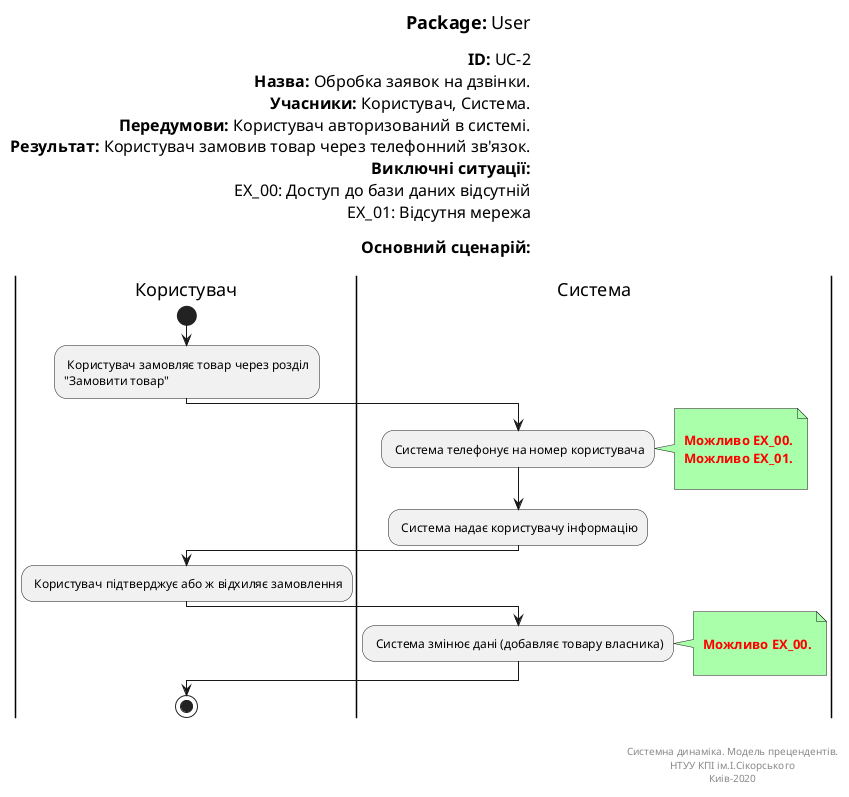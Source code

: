@startuml
left header
<font color=000 size=18><b>Package:</b> User

<font color=000 size=16><b>ID:</b> UC-2
<font color=000 size=16><b>Назва:</b> Обробка заявок на дзвінки.
<font color=000 size=16><b>Учасники:</b> Користувач, Система.
<font color=000 size=16><b>Передумови:</b> Користувач авторизований в системі.
<font color=000 size=16><b>Результат:</b> Користувач замовив товар через телефонний зв'язок.
<font color=000 size=16><b>Виключні ситуації:</b>
<font color=000 size=16> EX_00: Доступ до бази даних відсутній
<font color=000 size=16> EX_01: Відсутня мережа

<font color=000 size=16><b>Основний сценарій:</b>

end header

|Користувач|
start
: Користувач замовляє товар через розділ
"Замовити товар";

|Система|
: Система телефонує на номер користувача;
note right #aaffaa

<font color=red><b> Можливо EX_00.
<font color=red><b> Можливо EX_01.

end note

: Система надає користувачу інформацію;

|Користувач|
: Користувач підтверджує або ж відхиляє замовлення;

|Система|
: Система змінює дані (добавляє товару власника);
note right #aaffaa

<font color=red><b> Можливо EX_00.

end note

|Користувач|
stop;

right footer


Системна динаміка. Модель прецендентів.
НТУУ КПІ ім.І.Сікорського
Киів-2020
end footer
@enduml